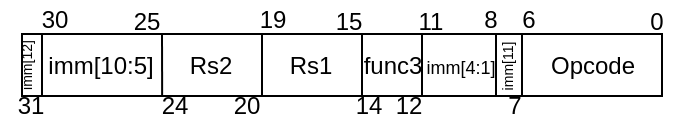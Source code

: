 <mxfile version="13.9.9" type="device"><diagram id="oHHFrpJ8lfH1G_cKb0G8" name="Pagina-1"><mxGraphModel dx="585" dy="338" grid="1" gridSize="10" guides="1" tooltips="1" connect="1" arrows="1" fold="1" page="1" pageScale="1" pageWidth="827" pageHeight="1169" math="0" shadow="0"><root><mxCell id="0"/><mxCell id="1" parent="0"/><mxCell id="vSdawCCzmUhfeG0QZmtx-1" value="" style="rounded=0;whiteSpace=wrap;html=1;" vertex="1" parent="1"><mxGeometry x="120" y="200" width="320" height="31" as="geometry"/></mxCell><mxCell id="vSdawCCzmUhfeG0QZmtx-2" value="" style="endArrow=none;html=1;exitX=0.219;exitY=0.999;exitDx=0;exitDy=0;exitPerimeter=0;" edge="1" parent="1" source="vSdawCCzmUhfeG0QZmtx-1"><mxGeometry width="50" height="50" relative="1" as="geometry"><mxPoint x="190" y="240" as="sourcePoint"/><mxPoint x="190" y="200" as="targetPoint"/></mxGeometry></mxCell><mxCell id="vSdawCCzmUhfeG0QZmtx-3" value="" style="endArrow=none;html=1;exitX=0.375;exitY=0.987;exitDx=0;exitDy=0;exitPerimeter=0;" edge="1" parent="1" source="vSdawCCzmUhfeG0QZmtx-1"><mxGeometry width="50" height="50" relative="1" as="geometry"><mxPoint x="240" y="230" as="sourcePoint"/><mxPoint x="240" y="200" as="targetPoint"/></mxGeometry></mxCell><mxCell id="vSdawCCzmUhfeG0QZmtx-4" value="imm[10:5]" style="text;html=1;align=center;verticalAlign=middle;resizable=0;points=[];autosize=1;" vertex="1" parent="1"><mxGeometry x="124" y="206" width="70" height="20" as="geometry"/></mxCell><mxCell id="vSdawCCzmUhfeG0QZmtx-5" value="Rs2" style="text;html=1;align=center;verticalAlign=middle;resizable=0;points=[];autosize=1;" vertex="1" parent="1"><mxGeometry x="194" y="205.5" width="40" height="20" as="geometry"/></mxCell><mxCell id="vSdawCCzmUhfeG0QZmtx-6" value="Rs1" style="text;html=1;align=center;verticalAlign=middle;resizable=0;points=[];autosize=1;" vertex="1" parent="1"><mxGeometry x="244" y="205.5" width="40" height="20" as="geometry"/></mxCell><mxCell id="vSdawCCzmUhfeG0QZmtx-7" value="func3" style="text;html=1;align=center;verticalAlign=middle;resizable=0;points=[];autosize=1;" vertex="1" parent="1"><mxGeometry x="280" y="205.5" width="50" height="20" as="geometry"/></mxCell><mxCell id="vSdawCCzmUhfeG0QZmtx-8" value="&lt;font style=&quot;font-size: 9px&quot;&gt;imm[4:1]&lt;/font&gt;" style="text;html=1;align=center;verticalAlign=middle;resizable=0;points=[];autosize=1;" vertex="1" parent="1"><mxGeometry x="314" y="205.5" width="50" height="20" as="geometry"/></mxCell><mxCell id="vSdawCCzmUhfeG0QZmtx-9" value="Opcode" style="text;html=1;align=center;verticalAlign=middle;resizable=0;points=[];autosize=1;" vertex="1" parent="1"><mxGeometry x="375" y="205.5" width="60" height="20" as="geometry"/></mxCell><mxCell id="vSdawCCzmUhfeG0QZmtx-10" value="31" style="text;html=1;align=center;verticalAlign=middle;resizable=0;points=[];autosize=1;" vertex="1" parent="1"><mxGeometry x="109" y="226" width="30" height="20" as="geometry"/></mxCell><mxCell id="vSdawCCzmUhfeG0QZmtx-11" value="25" style="text;html=1;align=center;verticalAlign=middle;resizable=0;points=[];autosize=1;" vertex="1" parent="1"><mxGeometry x="167" y="184" width="30" height="20" as="geometry"/></mxCell><mxCell id="vSdawCCzmUhfeG0QZmtx-12" value="24" style="text;html=1;align=center;verticalAlign=middle;resizable=0;points=[];autosize=1;" vertex="1" parent="1"><mxGeometry x="183" y="226" width="25" height="19" as="geometry"/></mxCell><mxCell id="vSdawCCzmUhfeG0QZmtx-13" value="20" style="text;html=1;align=center;verticalAlign=middle;resizable=0;points=[];autosize=1;" vertex="1" parent="1"><mxGeometry x="219" y="226" width="25" height="19" as="geometry"/></mxCell><mxCell id="vSdawCCzmUhfeG0QZmtx-14" value="19" style="text;html=1;align=center;verticalAlign=middle;resizable=0;points=[];autosize=1;" vertex="1" parent="1"><mxGeometry x="232" y="183.5" width="25" height="19" as="geometry"/></mxCell><mxCell id="vSdawCCzmUhfeG0QZmtx-15" value="15" style="text;html=1;align=center;verticalAlign=middle;resizable=0;points=[];autosize=1;" vertex="1" parent="1"><mxGeometry x="270" y="184" width="25" height="19" as="geometry"/></mxCell><mxCell id="vSdawCCzmUhfeG0QZmtx-16" value="14" style="text;html=1;align=center;verticalAlign=middle;resizable=0;points=[];autosize=1;" vertex="1" parent="1"><mxGeometry x="280" y="226" width="25" height="19" as="geometry"/></mxCell><mxCell id="vSdawCCzmUhfeG0QZmtx-17" value="12" style="text;html=1;align=center;verticalAlign=middle;resizable=0;points=[];autosize=1;" vertex="1" parent="1"><mxGeometry x="300" y="226" width="25" height="19" as="geometry"/></mxCell><mxCell id="vSdawCCzmUhfeG0QZmtx-18" value="11" style="text;html=1;align=center;verticalAlign=middle;resizable=0;points=[];autosize=1;" vertex="1" parent="1"><mxGeometry x="312" y="184.5" width="24" height="19" as="geometry"/></mxCell><mxCell id="vSdawCCzmUhfeG0QZmtx-19" value="7" style="text;html=1;align=center;verticalAlign=middle;resizable=0;points=[];autosize=1;" vertex="1" parent="1"><mxGeometry x="357" y="226.5" width="17" height="19" as="geometry"/></mxCell><mxCell id="vSdawCCzmUhfeG0QZmtx-20" value="6" style="text;html=1;align=center;verticalAlign=middle;resizable=0;points=[];autosize=1;" vertex="1" parent="1"><mxGeometry x="364" y="183" width="17" height="19" as="geometry"/></mxCell><mxCell id="vSdawCCzmUhfeG0QZmtx-21" value="0" style="text;html=1;align=center;verticalAlign=middle;resizable=0;points=[];autosize=1;" vertex="1" parent="1"><mxGeometry x="428" y="184" width="17" height="19" as="geometry"/></mxCell><mxCell id="vSdawCCzmUhfeG0QZmtx-22" value="" style="endArrow=none;html=1;exitX=0.375;exitY=0.987;exitDx=0;exitDy=0;exitPerimeter=0;" edge="1" parent="1"><mxGeometry width="50" height="50" relative="1" as="geometry"><mxPoint x="290" y="230.597" as="sourcePoint"/><mxPoint x="290" y="200" as="targetPoint"/></mxGeometry></mxCell><mxCell id="vSdawCCzmUhfeG0QZmtx-23" value="" style="endArrow=none;html=1;exitX=0.375;exitY=0.987;exitDx=0;exitDy=0;exitPerimeter=0;" edge="1" parent="1"><mxGeometry width="50" height="50" relative="1" as="geometry"><mxPoint x="320" y="230.997" as="sourcePoint"/><mxPoint x="320" y="200.4" as="targetPoint"/></mxGeometry></mxCell><mxCell id="vSdawCCzmUhfeG0QZmtx-24" value="" style="endArrow=none;html=1;exitX=0.375;exitY=0.987;exitDx=0;exitDy=0;exitPerimeter=0;" edge="1" parent="1"><mxGeometry width="50" height="50" relative="1" as="geometry"><mxPoint x="370" y="230.997" as="sourcePoint"/><mxPoint x="370" y="200.4" as="targetPoint"/><Array as="points"><mxPoint x="370" y="216"/></Array></mxGeometry></mxCell><mxCell id="vSdawCCzmUhfeG0QZmtx-26" value="" style="endArrow=none;html=1;exitX=0.375;exitY=0.987;exitDx=0;exitDy=0;exitPerimeter=0;" edge="1" parent="1"><mxGeometry width="50" height="50" relative="1" as="geometry"><mxPoint x="130" y="230.597" as="sourcePoint"/><mxPoint x="130" y="200" as="targetPoint"/></mxGeometry></mxCell><mxCell id="vSdawCCzmUhfeG0QZmtx-27" value="&lt;font style=&quot;font-size: 7px&quot;&gt;imm[12]&lt;/font&gt;" style="text;html=1;align=center;verticalAlign=middle;resizable=0;points=[];autosize=1;rotation=-90;" vertex="1" parent="1"><mxGeometry x="101" y="206" width="40" height="20" as="geometry"/></mxCell><mxCell id="vSdawCCzmUhfeG0QZmtx-28" value="30" style="text;html=1;align=center;verticalAlign=middle;resizable=0;points=[];autosize=1;" vertex="1" parent="1"><mxGeometry x="123" y="183.5" width="25" height="19" as="geometry"/></mxCell><mxCell id="vSdawCCzmUhfeG0QZmtx-29" value="" style="endArrow=none;html=1;exitX=0.375;exitY=0.987;exitDx=0;exitDy=0;exitPerimeter=0;" edge="1" parent="1"><mxGeometry width="50" height="50" relative="1" as="geometry"><mxPoint x="357" y="230.597" as="sourcePoint"/><mxPoint x="357" y="200.0" as="targetPoint"/><Array as="points"><mxPoint x="357" y="215.6"/></Array></mxGeometry></mxCell><mxCell id="vSdawCCzmUhfeG0QZmtx-30" value="8" style="text;html=1;align=center;verticalAlign=middle;resizable=0;points=[];autosize=1;" vertex="1" parent="1"><mxGeometry x="344" y="183" width="20" height="20" as="geometry"/></mxCell><mxCell id="vSdawCCzmUhfeG0QZmtx-31" value="&lt;font style=&quot;font-size: 7px&quot;&gt;imm[11]&lt;/font&gt;" style="text;html=1;align=center;verticalAlign=middle;resizable=0;points=[];autosize=1;rotation=-90;" vertex="1" parent="1"><mxGeometry x="341" y="206.5" width="40" height="20" as="geometry"/></mxCell></root></mxGraphModel></diagram></mxfile>